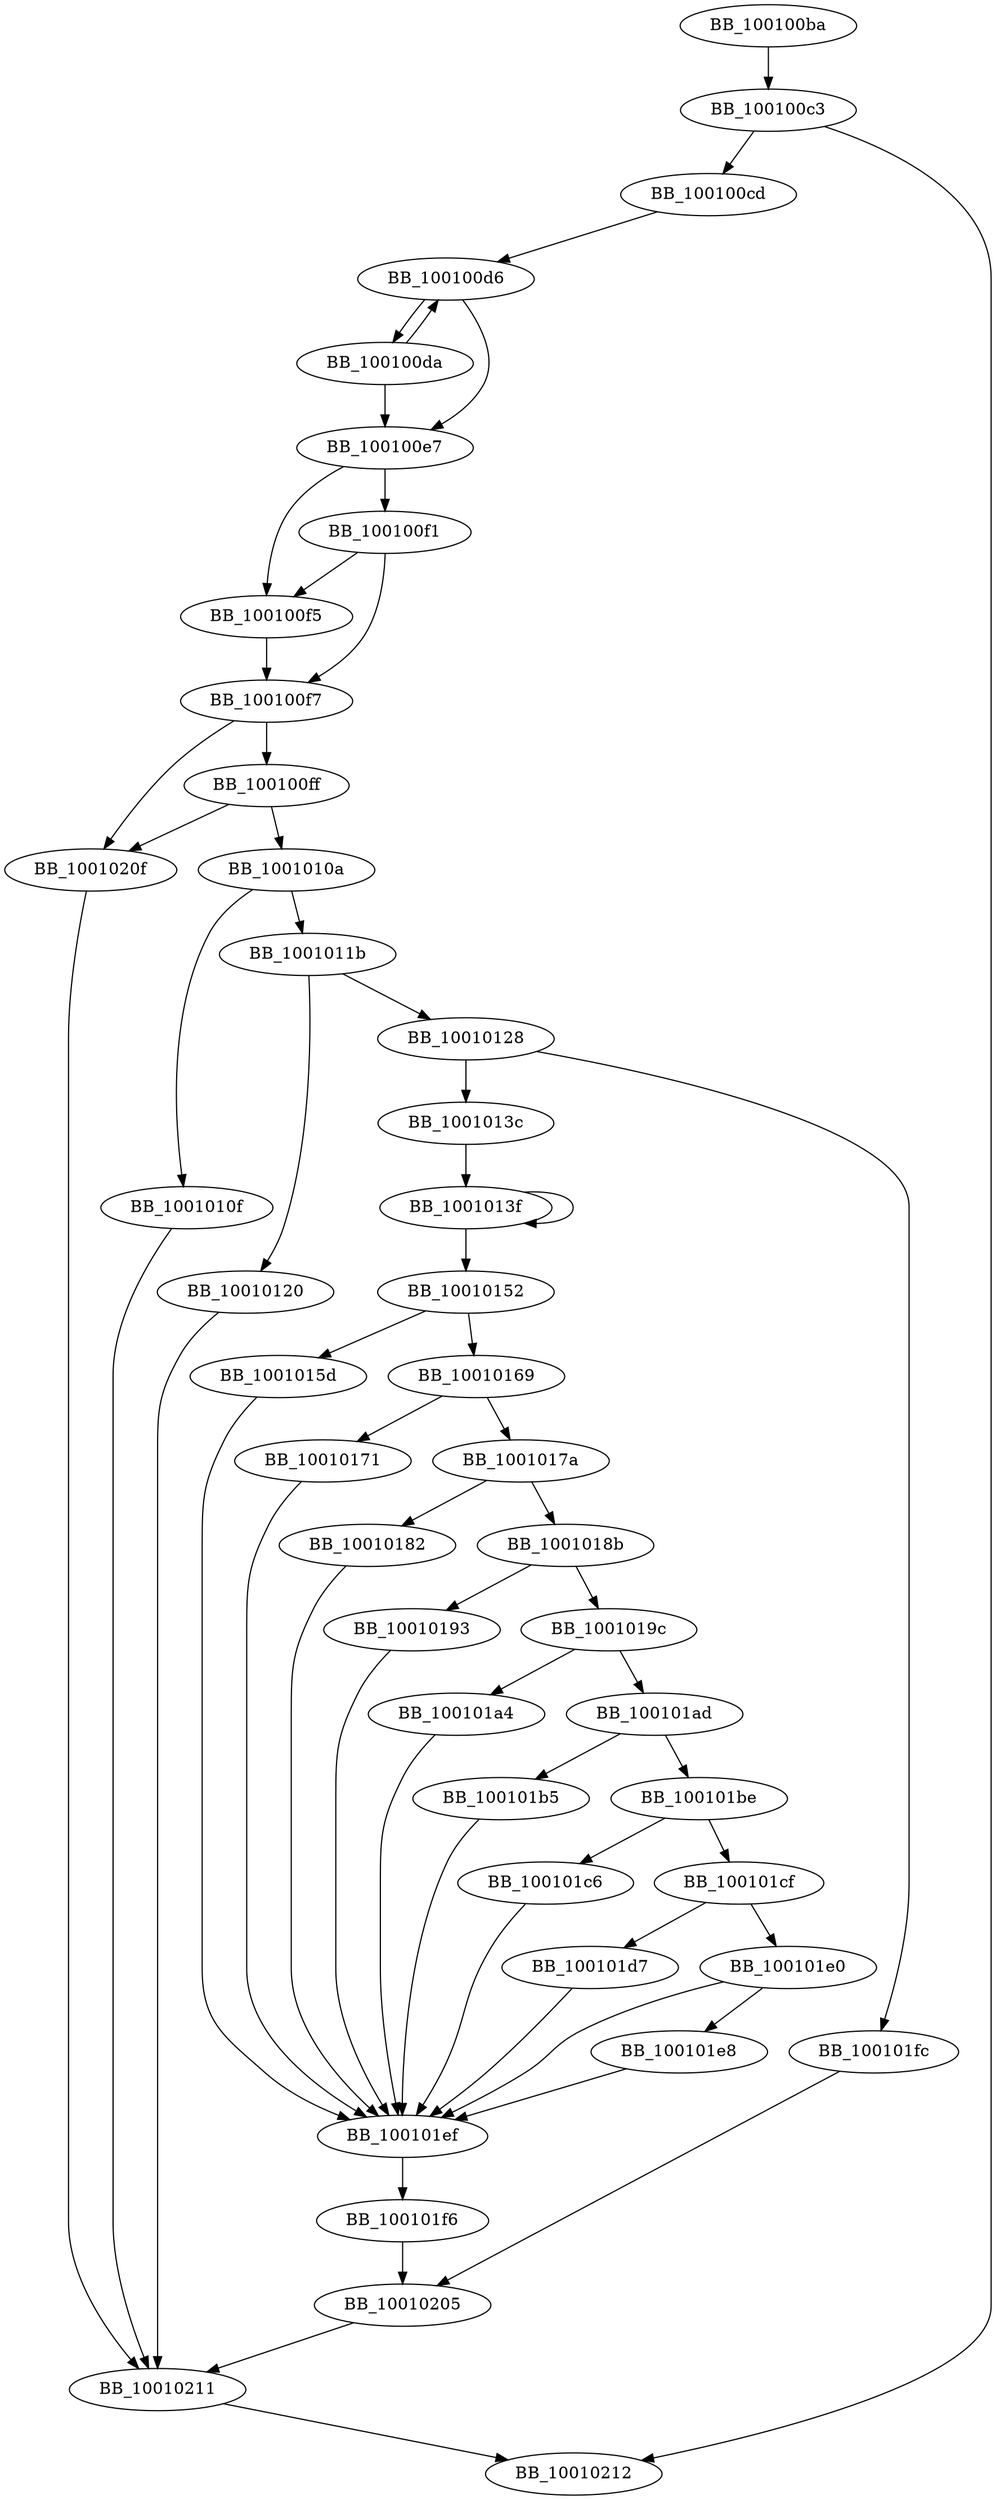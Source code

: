 DiGraph __XcptFilter{
BB_100100ba->BB_100100c3
BB_100100c3->BB_100100cd
BB_100100c3->BB_10010212
BB_100100cd->BB_100100d6
BB_100100d6->BB_100100da
BB_100100d6->BB_100100e7
BB_100100da->BB_100100d6
BB_100100da->BB_100100e7
BB_100100e7->BB_100100f1
BB_100100e7->BB_100100f5
BB_100100f1->BB_100100f5
BB_100100f1->BB_100100f7
BB_100100f5->BB_100100f7
BB_100100f7->BB_100100ff
BB_100100f7->BB_1001020f
BB_100100ff->BB_1001010a
BB_100100ff->BB_1001020f
BB_1001010a->BB_1001010f
BB_1001010a->BB_1001011b
BB_1001010f->BB_10010211
BB_1001011b->BB_10010120
BB_1001011b->BB_10010128
BB_10010120->BB_10010211
BB_10010128->BB_1001013c
BB_10010128->BB_100101fc
BB_1001013c->BB_1001013f
BB_1001013f->BB_1001013f
BB_1001013f->BB_10010152
BB_10010152->BB_1001015d
BB_10010152->BB_10010169
BB_1001015d->BB_100101ef
BB_10010169->BB_10010171
BB_10010169->BB_1001017a
BB_10010171->BB_100101ef
BB_1001017a->BB_10010182
BB_1001017a->BB_1001018b
BB_10010182->BB_100101ef
BB_1001018b->BB_10010193
BB_1001018b->BB_1001019c
BB_10010193->BB_100101ef
BB_1001019c->BB_100101a4
BB_1001019c->BB_100101ad
BB_100101a4->BB_100101ef
BB_100101ad->BB_100101b5
BB_100101ad->BB_100101be
BB_100101b5->BB_100101ef
BB_100101be->BB_100101c6
BB_100101be->BB_100101cf
BB_100101c6->BB_100101ef
BB_100101cf->BB_100101d7
BB_100101cf->BB_100101e0
BB_100101d7->BB_100101ef
BB_100101e0->BB_100101e8
BB_100101e0->BB_100101ef
BB_100101e8->BB_100101ef
BB_100101ef->BB_100101f6
BB_100101f6->BB_10010205
BB_100101fc->BB_10010205
BB_10010205->BB_10010211
BB_1001020f->BB_10010211
BB_10010211->BB_10010212
}
